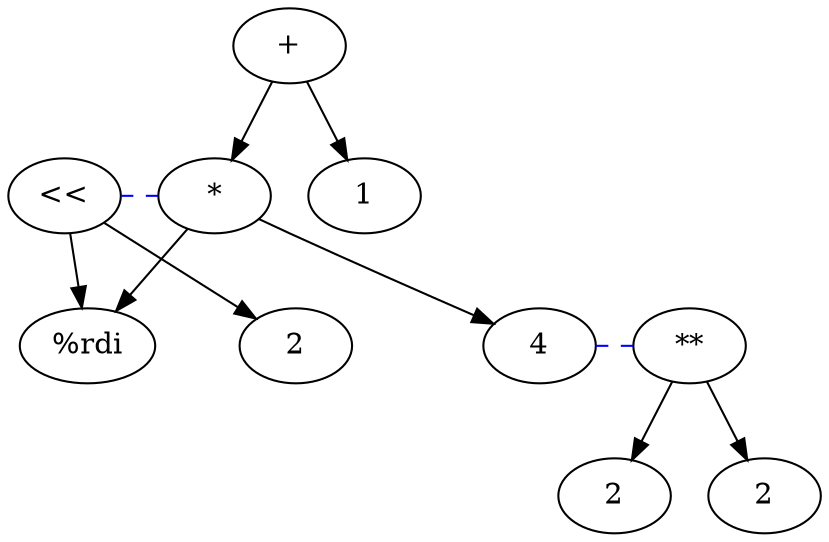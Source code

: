 digraph G {
  ordering="out";

  plus[label="+"];
  {rank=same;
  shift[label="<<"];
  times[label="*"];
  one[label="1"];
  }
  {rank=same;
  rdi[label="%rdi"];
  twoShift[label="2"];
  four[label="4"];
  exp[label="**"];
  }
  twoL[label="2"];
  twoR[label="2"];
  
  plus -> times;
  
  # Make sure to get right order with dummy node
  dummy1[style="invis"];
  dummy1 -> twoShift[style="invis"];
  dummy1 -> four[style="invis"];
  
  shift -> rdi;
  shift -> twoShift;
  
  plus -> one;
  times -> rdi;
  times -> four;
  
  exp -> twoL;
  exp -> twoR;
  
  subgraph Equivalence {
    edge[dir=none, color=blue, style="dashed"];
    shift -> times;
    four -> exp;
  }

}
